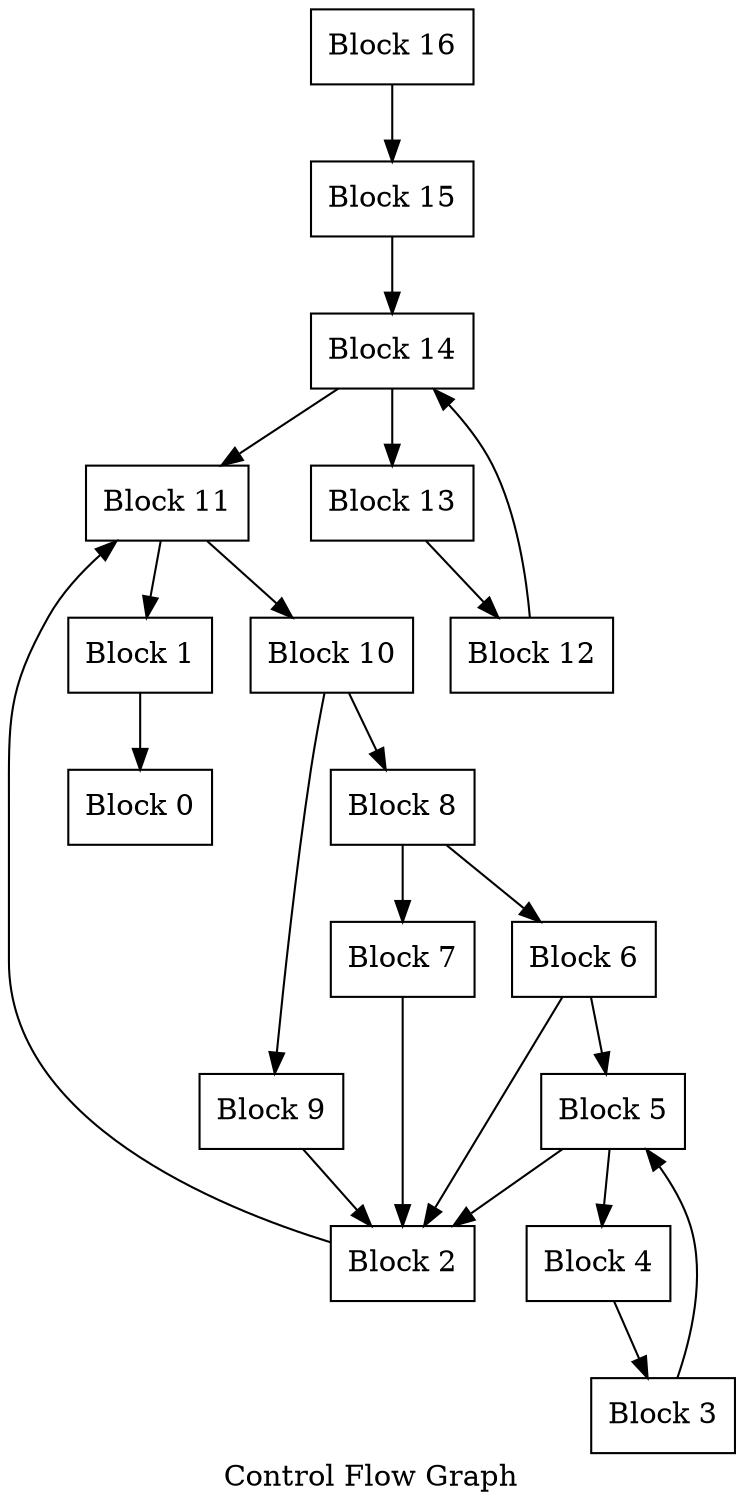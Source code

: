 digraph "Control Flow Graph" {
    label="Control Flow Graph"

    Node0x0 [shape=record,label="{Block 0}"];
    Node0x1 [shape=record,label="{Block 1}"];
    Node0x1 -> Node0x0
    Node0x2 [shape=record,label="{Block 2}"];
    Node0x2 -> Node0x11
    Node0x3 [shape=record,label="{Block 3}"];
    Node0x3 -> Node0x5
    Node0x4 [shape=record,label="{Block 4}"];
    Node0x4 -> Node0x3
    Node0x5 [shape=record,label="{Block 5}"];
    Node0x5 -> Node0x4
    Node0x5 -> Node0x2
    Node0x6 [shape=record,label="{Block 6}"];
    Node0x6 -> Node0x5
    Node0x6 -> Node0x2
    Node0x7 [shape=record,label="{Block 7}"];
    Node0x7 -> Node0x2
    Node0x8 [shape=record,label="{Block 8}"];
    Node0x8 -> Node0x7
    Node0x8 -> Node0x6
    Node0x9 [shape=record,label="{Block 9}"];
    Node0x9 -> Node0x2
    Node0x10 [shape=record,label="{Block 10}"];
    Node0x10 -> Node0x9
    Node0x10 -> Node0x8
    Node0x11 [shape=record,label="{Block 11}"];
    Node0x11 -> Node0x10
    Node0x11 -> Node0x1
    Node0x12 [shape=record,label="{Block 12}"];
    Node0x12 -> Node0x14
    Node0x13 [shape=record,label="{Block 13}"];
    Node0x13 -> Node0x12
    Node0x14 [shape=record,label="{Block 14}"];
    Node0x14 -> Node0x13
    Node0x14 -> Node0x11
    Node0x15 [shape=record,label="{Block 15}"];
    Node0x15 -> Node0x14
    Node0x16 [shape=record,label="{Block 16}"];
    Node0x16 -> Node0x15
}
